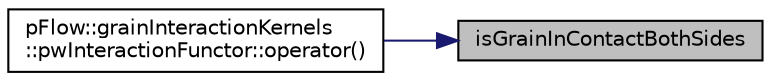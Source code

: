 digraph "isGrainInContactBothSides"
{
 // LATEX_PDF_SIZE
  edge [fontname="Helvetica",fontsize="10",labelfontname="Helvetica",labelfontsize="10"];
  node [fontname="Helvetica",fontsize="10",shape=record];
  rankdir="RL";
  Node1 [label="isGrainInContactBothSides",height=0.2,width=0.4,color="black", fillcolor="grey75", style="filled", fontcolor="black",tooltip=" "];
  Node1 -> Node2 [dir="back",color="midnightblue",fontsize="10",style="solid",fontname="Helvetica"];
  Node2 [label="pFlow::grainInteractionKernels\l::pwInteractionFunctor::operator()",height=0.2,width=0.4,color="black", fillcolor="white", style="filled",URL="$structpFlow_1_1grainInteractionKernels_1_1pwInteractionFunctor.html#a2e63f8a184cc34854d549a4eb91b8bc8",tooltip=" "];
}
